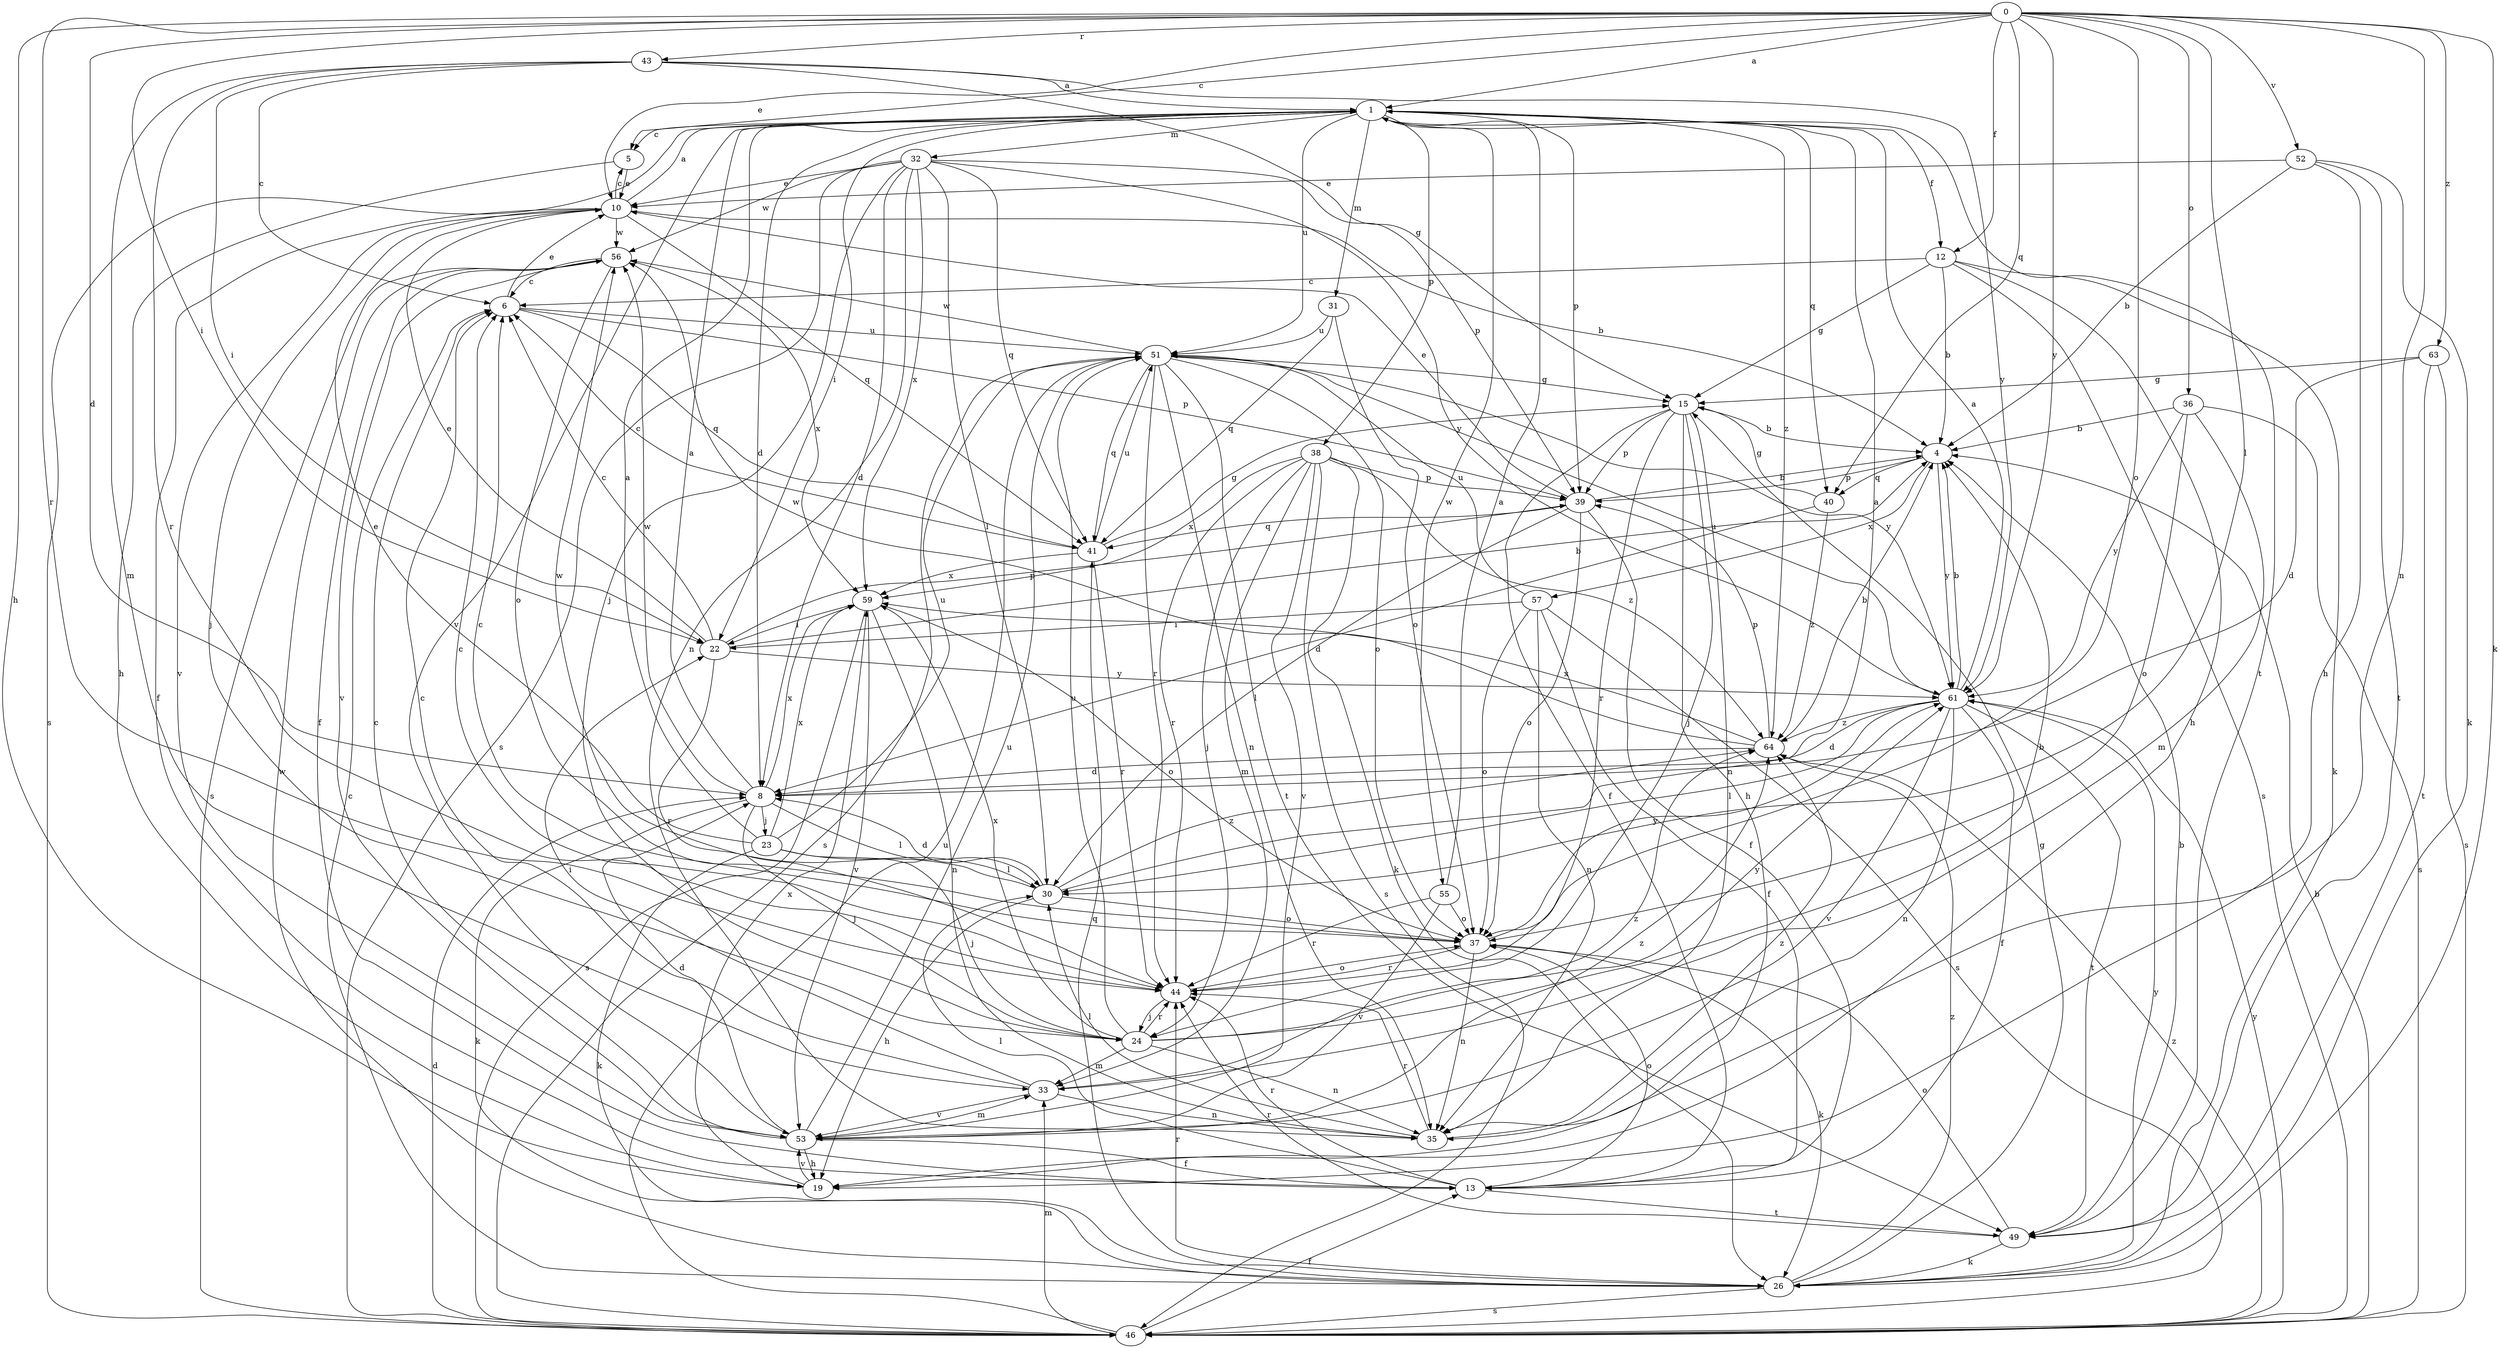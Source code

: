 strict digraph  {
0;
1;
4;
5;
6;
8;
10;
12;
13;
15;
19;
22;
23;
24;
26;
30;
31;
32;
33;
35;
36;
37;
38;
39;
40;
41;
43;
44;
46;
49;
51;
52;
53;
55;
56;
57;
59;
61;
63;
64;
0 -> 1  [label=a];
0 -> 5  [label=c];
0 -> 8  [label=d];
0 -> 10  [label=e];
0 -> 12  [label=f];
0 -> 19  [label=h];
0 -> 22  [label=i];
0 -> 26  [label=k];
0 -> 30  [label=l];
0 -> 35  [label=n];
0 -> 36  [label=o];
0 -> 37  [label=o];
0 -> 40  [label=q];
0 -> 43  [label=r];
0 -> 44  [label=r];
0 -> 52  [label=v];
0 -> 61  [label=y];
0 -> 63  [label=z];
1 -> 5  [label=c];
1 -> 8  [label=d];
1 -> 12  [label=f];
1 -> 22  [label=i];
1 -> 31  [label=m];
1 -> 32  [label=m];
1 -> 38  [label=p];
1 -> 39  [label=p];
1 -> 40  [label=q];
1 -> 46  [label=s];
1 -> 49  [label=t];
1 -> 51  [label=u];
1 -> 53  [label=v];
1 -> 55  [label=w];
1 -> 64  [label=z];
4 -> 39  [label=p];
4 -> 40  [label=q];
4 -> 57  [label=x];
4 -> 61  [label=y];
5 -> 10  [label=e];
5 -> 19  [label=h];
6 -> 10  [label=e];
6 -> 39  [label=p];
6 -> 41  [label=q];
6 -> 51  [label=u];
8 -> 1  [label=a];
8 -> 23  [label=j];
8 -> 24  [label=j];
8 -> 26  [label=k];
8 -> 30  [label=l];
8 -> 56  [label=w];
8 -> 59  [label=x];
10 -> 1  [label=a];
10 -> 4  [label=b];
10 -> 5  [label=c];
10 -> 13  [label=f];
10 -> 24  [label=j];
10 -> 41  [label=q];
10 -> 53  [label=v];
10 -> 56  [label=w];
12 -> 4  [label=b];
12 -> 6  [label=c];
12 -> 15  [label=g];
12 -> 19  [label=h];
12 -> 26  [label=k];
12 -> 46  [label=s];
13 -> 30  [label=l];
13 -> 37  [label=o];
13 -> 44  [label=r];
13 -> 49  [label=t];
15 -> 4  [label=b];
15 -> 13  [label=f];
15 -> 19  [label=h];
15 -> 24  [label=j];
15 -> 35  [label=n];
15 -> 39  [label=p];
15 -> 44  [label=r];
19 -> 53  [label=v];
19 -> 59  [label=x];
22 -> 4  [label=b];
22 -> 6  [label=c];
22 -> 10  [label=e];
22 -> 39  [label=p];
22 -> 44  [label=r];
22 -> 61  [label=y];
23 -> 1  [label=a];
23 -> 10  [label=e];
23 -> 24  [label=j];
23 -> 26  [label=k];
23 -> 30  [label=l];
23 -> 51  [label=u];
23 -> 59  [label=x];
24 -> 4  [label=b];
24 -> 33  [label=m];
24 -> 35  [label=n];
24 -> 44  [label=r];
24 -> 51  [label=u];
24 -> 59  [label=x];
24 -> 61  [label=y];
26 -> 6  [label=c];
26 -> 15  [label=g];
26 -> 41  [label=q];
26 -> 44  [label=r];
26 -> 46  [label=s];
26 -> 56  [label=w];
26 -> 61  [label=y];
26 -> 64  [label=z];
30 -> 1  [label=a];
30 -> 8  [label=d];
30 -> 19  [label=h];
30 -> 37  [label=o];
30 -> 56  [label=w];
30 -> 64  [label=z];
31 -> 37  [label=o];
31 -> 41  [label=q];
31 -> 51  [label=u];
32 -> 8  [label=d];
32 -> 10  [label=e];
32 -> 24  [label=j];
32 -> 30  [label=l];
32 -> 35  [label=n];
32 -> 39  [label=p];
32 -> 41  [label=q];
32 -> 46  [label=s];
32 -> 56  [label=w];
32 -> 59  [label=x];
32 -> 61  [label=y];
33 -> 6  [label=c];
33 -> 22  [label=i];
33 -> 35  [label=n];
33 -> 53  [label=v];
33 -> 64  [label=z];
35 -> 30  [label=l];
35 -> 44  [label=r];
35 -> 64  [label=z];
36 -> 4  [label=b];
36 -> 33  [label=m];
36 -> 37  [label=o];
36 -> 46  [label=s];
36 -> 61  [label=y];
37 -> 6  [label=c];
37 -> 26  [label=k];
37 -> 35  [label=n];
37 -> 44  [label=r];
37 -> 61  [label=y];
38 -> 24  [label=j];
38 -> 26  [label=k];
38 -> 33  [label=m];
38 -> 39  [label=p];
38 -> 44  [label=r];
38 -> 46  [label=s];
38 -> 53  [label=v];
38 -> 59  [label=x];
38 -> 64  [label=z];
39 -> 4  [label=b];
39 -> 10  [label=e];
39 -> 13  [label=f];
39 -> 30  [label=l];
39 -> 37  [label=o];
39 -> 41  [label=q];
40 -> 8  [label=d];
40 -> 15  [label=g];
40 -> 64  [label=z];
41 -> 6  [label=c];
41 -> 15  [label=g];
41 -> 44  [label=r];
41 -> 51  [label=u];
41 -> 59  [label=x];
43 -> 1  [label=a];
43 -> 6  [label=c];
43 -> 15  [label=g];
43 -> 22  [label=i];
43 -> 33  [label=m];
43 -> 44  [label=r];
43 -> 61  [label=y];
44 -> 6  [label=c];
44 -> 24  [label=j];
44 -> 37  [label=o];
46 -> 4  [label=b];
46 -> 8  [label=d];
46 -> 13  [label=f];
46 -> 33  [label=m];
46 -> 51  [label=u];
46 -> 61  [label=y];
46 -> 64  [label=z];
49 -> 4  [label=b];
49 -> 26  [label=k];
49 -> 37  [label=o];
49 -> 44  [label=r];
51 -> 15  [label=g];
51 -> 35  [label=n];
51 -> 37  [label=o];
51 -> 41  [label=q];
51 -> 44  [label=r];
51 -> 46  [label=s];
51 -> 49  [label=t];
51 -> 56  [label=w];
51 -> 61  [label=y];
52 -> 4  [label=b];
52 -> 10  [label=e];
52 -> 19  [label=h];
52 -> 26  [label=k];
52 -> 49  [label=t];
53 -> 6  [label=c];
53 -> 8  [label=d];
53 -> 13  [label=f];
53 -> 19  [label=h];
53 -> 33  [label=m];
53 -> 51  [label=u];
53 -> 64  [label=z];
55 -> 1  [label=a];
55 -> 37  [label=o];
55 -> 44  [label=r];
55 -> 53  [label=v];
56 -> 6  [label=c];
56 -> 13  [label=f];
56 -> 37  [label=o];
56 -> 46  [label=s];
56 -> 53  [label=v];
56 -> 59  [label=x];
57 -> 13  [label=f];
57 -> 22  [label=i];
57 -> 35  [label=n];
57 -> 37  [label=o];
57 -> 46  [label=s];
57 -> 51  [label=u];
59 -> 22  [label=i];
59 -> 35  [label=n];
59 -> 37  [label=o];
59 -> 46  [label=s];
59 -> 53  [label=v];
61 -> 1  [label=a];
61 -> 4  [label=b];
61 -> 8  [label=d];
61 -> 13  [label=f];
61 -> 30  [label=l];
61 -> 35  [label=n];
61 -> 49  [label=t];
61 -> 51  [label=u];
61 -> 53  [label=v];
61 -> 64  [label=z];
63 -> 8  [label=d];
63 -> 15  [label=g];
63 -> 46  [label=s];
63 -> 49  [label=t];
64 -> 4  [label=b];
64 -> 8  [label=d];
64 -> 39  [label=p];
64 -> 56  [label=w];
64 -> 59  [label=x];
}
